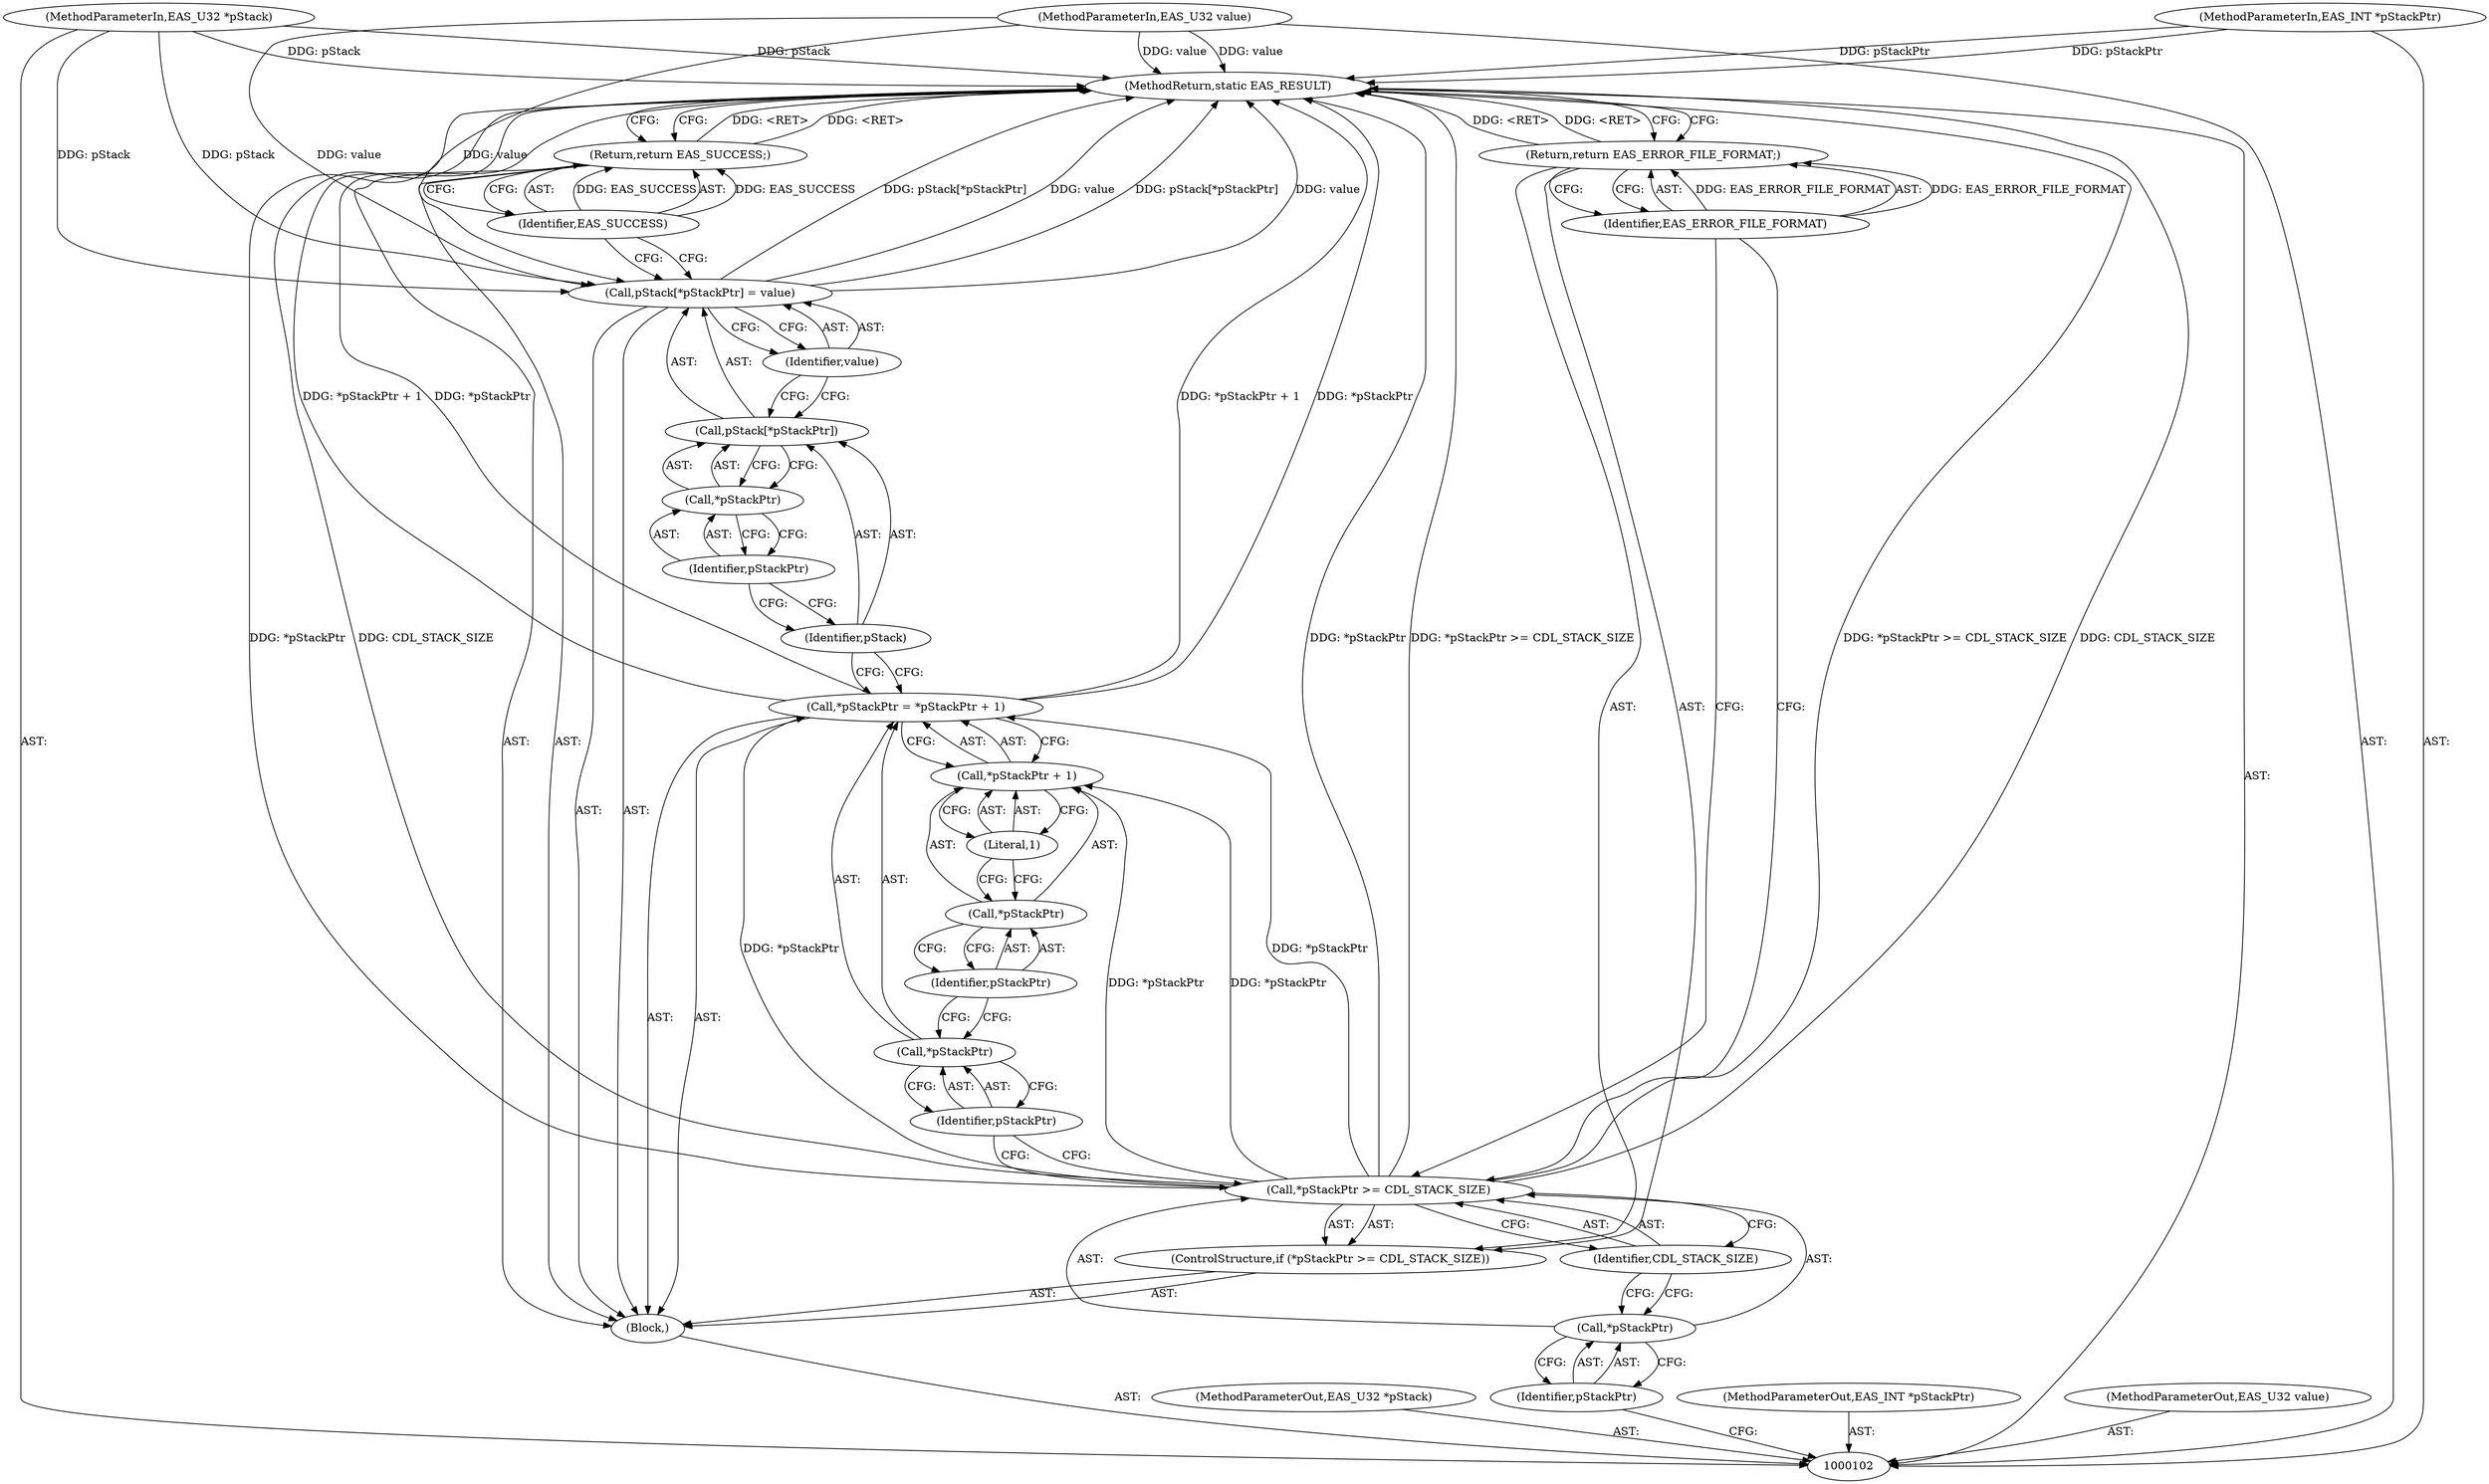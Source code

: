 digraph "1_Android_56d153259cc3e16a6a0014199a2317dde333c978" {
"1000129" [label="(MethodReturn,static EAS_RESULT)"];
"1000103" [label="(MethodParameterIn,EAS_U32 *pStack)"];
"1000162" [label="(MethodParameterOut,EAS_U32 *pStack)"];
"1000104" [label="(MethodParameterIn,EAS_INT *pStackPtr)"];
"1000163" [label="(MethodParameterOut,EAS_INT *pStackPtr)"];
"1000105" [label="(MethodParameterIn,EAS_U32 value)"];
"1000164" [label="(MethodParameterOut,EAS_U32 value)"];
"1000117" [label="(Call,*pStackPtr + 1)"];
"1000118" [label="(Call,*pStackPtr)"];
"1000119" [label="(Identifier,pStackPtr)"];
"1000120" [label="(Literal,1)"];
"1000114" [label="(Call,*pStackPtr = *pStackPtr + 1)"];
"1000115" [label="(Call,*pStackPtr)"];
"1000116" [label="(Identifier,pStackPtr)"];
"1000124" [label="(Call,*pStackPtr)"];
"1000125" [label="(Identifier,pStackPtr)"];
"1000126" [label="(Identifier,value)"];
"1000121" [label="(Call,pStack[*pStackPtr] = value)"];
"1000122" [label="(Call,pStack[*pStackPtr])"];
"1000123" [label="(Identifier,pStack)"];
"1000127" [label="(Return,return EAS_SUCCESS;)"];
"1000128" [label="(Identifier,EAS_SUCCESS)"];
"1000106" [label="(Block,)"];
"1000111" [label="(Identifier,CDL_STACK_SIZE)"];
"1000107" [label="(ControlStructure,if (*pStackPtr >= CDL_STACK_SIZE))"];
"1000108" [label="(Call,*pStackPtr >= CDL_STACK_SIZE)"];
"1000109" [label="(Call,*pStackPtr)"];
"1000110" [label="(Identifier,pStackPtr)"];
"1000113" [label="(Identifier,EAS_ERROR_FILE_FORMAT)"];
"1000112" [label="(Return,return EAS_ERROR_FILE_FORMAT;)"];
"1000129" -> "1000102"  [label="AST: "];
"1000129" -> "1000112"  [label="CFG: "];
"1000129" -> "1000127"  [label="CFG: "];
"1000112" -> "1000129"  [label="DDG: <RET>"];
"1000127" -> "1000129"  [label="DDG: <RET>"];
"1000114" -> "1000129"  [label="DDG: *pStackPtr + 1"];
"1000114" -> "1000129"  [label="DDG: *pStackPtr"];
"1000121" -> "1000129"  [label="DDG: value"];
"1000121" -> "1000129"  [label="DDG: pStack[*pStackPtr]"];
"1000108" -> "1000129"  [label="DDG: *pStackPtr >= CDL_STACK_SIZE"];
"1000108" -> "1000129"  [label="DDG: CDL_STACK_SIZE"];
"1000108" -> "1000129"  [label="DDG: *pStackPtr"];
"1000104" -> "1000129"  [label="DDG: pStackPtr"];
"1000105" -> "1000129"  [label="DDG: value"];
"1000103" -> "1000129"  [label="DDG: pStack"];
"1000103" -> "1000102"  [label="AST: "];
"1000103" -> "1000129"  [label="DDG: pStack"];
"1000103" -> "1000121"  [label="DDG: pStack"];
"1000162" -> "1000102"  [label="AST: "];
"1000104" -> "1000102"  [label="AST: "];
"1000104" -> "1000129"  [label="DDG: pStackPtr"];
"1000163" -> "1000102"  [label="AST: "];
"1000105" -> "1000102"  [label="AST: "];
"1000105" -> "1000129"  [label="DDG: value"];
"1000105" -> "1000121"  [label="DDG: value"];
"1000164" -> "1000102"  [label="AST: "];
"1000117" -> "1000114"  [label="AST: "];
"1000117" -> "1000120"  [label="CFG: "];
"1000118" -> "1000117"  [label="AST: "];
"1000120" -> "1000117"  [label="AST: "];
"1000114" -> "1000117"  [label="CFG: "];
"1000108" -> "1000117"  [label="DDG: *pStackPtr"];
"1000118" -> "1000117"  [label="AST: "];
"1000118" -> "1000119"  [label="CFG: "];
"1000119" -> "1000118"  [label="AST: "];
"1000120" -> "1000118"  [label="CFG: "];
"1000119" -> "1000118"  [label="AST: "];
"1000119" -> "1000115"  [label="CFG: "];
"1000118" -> "1000119"  [label="CFG: "];
"1000120" -> "1000117"  [label="AST: "];
"1000120" -> "1000118"  [label="CFG: "];
"1000117" -> "1000120"  [label="CFG: "];
"1000114" -> "1000106"  [label="AST: "];
"1000114" -> "1000117"  [label="CFG: "];
"1000115" -> "1000114"  [label="AST: "];
"1000117" -> "1000114"  [label="AST: "];
"1000123" -> "1000114"  [label="CFG: "];
"1000114" -> "1000129"  [label="DDG: *pStackPtr + 1"];
"1000114" -> "1000129"  [label="DDG: *pStackPtr"];
"1000108" -> "1000114"  [label="DDG: *pStackPtr"];
"1000115" -> "1000114"  [label="AST: "];
"1000115" -> "1000116"  [label="CFG: "];
"1000116" -> "1000115"  [label="AST: "];
"1000119" -> "1000115"  [label="CFG: "];
"1000116" -> "1000115"  [label="AST: "];
"1000116" -> "1000108"  [label="CFG: "];
"1000115" -> "1000116"  [label="CFG: "];
"1000124" -> "1000122"  [label="AST: "];
"1000124" -> "1000125"  [label="CFG: "];
"1000125" -> "1000124"  [label="AST: "];
"1000122" -> "1000124"  [label="CFG: "];
"1000125" -> "1000124"  [label="AST: "];
"1000125" -> "1000123"  [label="CFG: "];
"1000124" -> "1000125"  [label="CFG: "];
"1000126" -> "1000121"  [label="AST: "];
"1000126" -> "1000122"  [label="CFG: "];
"1000121" -> "1000126"  [label="CFG: "];
"1000121" -> "1000106"  [label="AST: "];
"1000121" -> "1000126"  [label="CFG: "];
"1000122" -> "1000121"  [label="AST: "];
"1000126" -> "1000121"  [label="AST: "];
"1000128" -> "1000121"  [label="CFG: "];
"1000121" -> "1000129"  [label="DDG: value"];
"1000121" -> "1000129"  [label="DDG: pStack[*pStackPtr]"];
"1000105" -> "1000121"  [label="DDG: value"];
"1000103" -> "1000121"  [label="DDG: pStack"];
"1000122" -> "1000121"  [label="AST: "];
"1000122" -> "1000124"  [label="CFG: "];
"1000123" -> "1000122"  [label="AST: "];
"1000124" -> "1000122"  [label="AST: "];
"1000126" -> "1000122"  [label="CFG: "];
"1000123" -> "1000122"  [label="AST: "];
"1000123" -> "1000114"  [label="CFG: "];
"1000125" -> "1000123"  [label="CFG: "];
"1000127" -> "1000106"  [label="AST: "];
"1000127" -> "1000128"  [label="CFG: "];
"1000128" -> "1000127"  [label="AST: "];
"1000129" -> "1000127"  [label="CFG: "];
"1000127" -> "1000129"  [label="DDG: <RET>"];
"1000128" -> "1000127"  [label="DDG: EAS_SUCCESS"];
"1000128" -> "1000127"  [label="AST: "];
"1000128" -> "1000121"  [label="CFG: "];
"1000127" -> "1000128"  [label="CFG: "];
"1000128" -> "1000127"  [label="DDG: EAS_SUCCESS"];
"1000106" -> "1000102"  [label="AST: "];
"1000107" -> "1000106"  [label="AST: "];
"1000114" -> "1000106"  [label="AST: "];
"1000121" -> "1000106"  [label="AST: "];
"1000127" -> "1000106"  [label="AST: "];
"1000111" -> "1000108"  [label="AST: "];
"1000111" -> "1000109"  [label="CFG: "];
"1000108" -> "1000111"  [label="CFG: "];
"1000107" -> "1000106"  [label="AST: "];
"1000108" -> "1000107"  [label="AST: "];
"1000112" -> "1000107"  [label="AST: "];
"1000108" -> "1000107"  [label="AST: "];
"1000108" -> "1000111"  [label="CFG: "];
"1000109" -> "1000108"  [label="AST: "];
"1000111" -> "1000108"  [label="AST: "];
"1000113" -> "1000108"  [label="CFG: "];
"1000116" -> "1000108"  [label="CFG: "];
"1000108" -> "1000129"  [label="DDG: *pStackPtr >= CDL_STACK_SIZE"];
"1000108" -> "1000129"  [label="DDG: CDL_STACK_SIZE"];
"1000108" -> "1000129"  [label="DDG: *pStackPtr"];
"1000108" -> "1000114"  [label="DDG: *pStackPtr"];
"1000108" -> "1000117"  [label="DDG: *pStackPtr"];
"1000109" -> "1000108"  [label="AST: "];
"1000109" -> "1000110"  [label="CFG: "];
"1000110" -> "1000109"  [label="AST: "];
"1000111" -> "1000109"  [label="CFG: "];
"1000110" -> "1000109"  [label="AST: "];
"1000110" -> "1000102"  [label="CFG: "];
"1000109" -> "1000110"  [label="CFG: "];
"1000113" -> "1000112"  [label="AST: "];
"1000113" -> "1000108"  [label="CFG: "];
"1000112" -> "1000113"  [label="CFG: "];
"1000113" -> "1000112"  [label="DDG: EAS_ERROR_FILE_FORMAT"];
"1000112" -> "1000107"  [label="AST: "];
"1000112" -> "1000113"  [label="CFG: "];
"1000113" -> "1000112"  [label="AST: "];
"1000129" -> "1000112"  [label="CFG: "];
"1000112" -> "1000129"  [label="DDG: <RET>"];
"1000113" -> "1000112"  [label="DDG: EAS_ERROR_FILE_FORMAT"];
}

